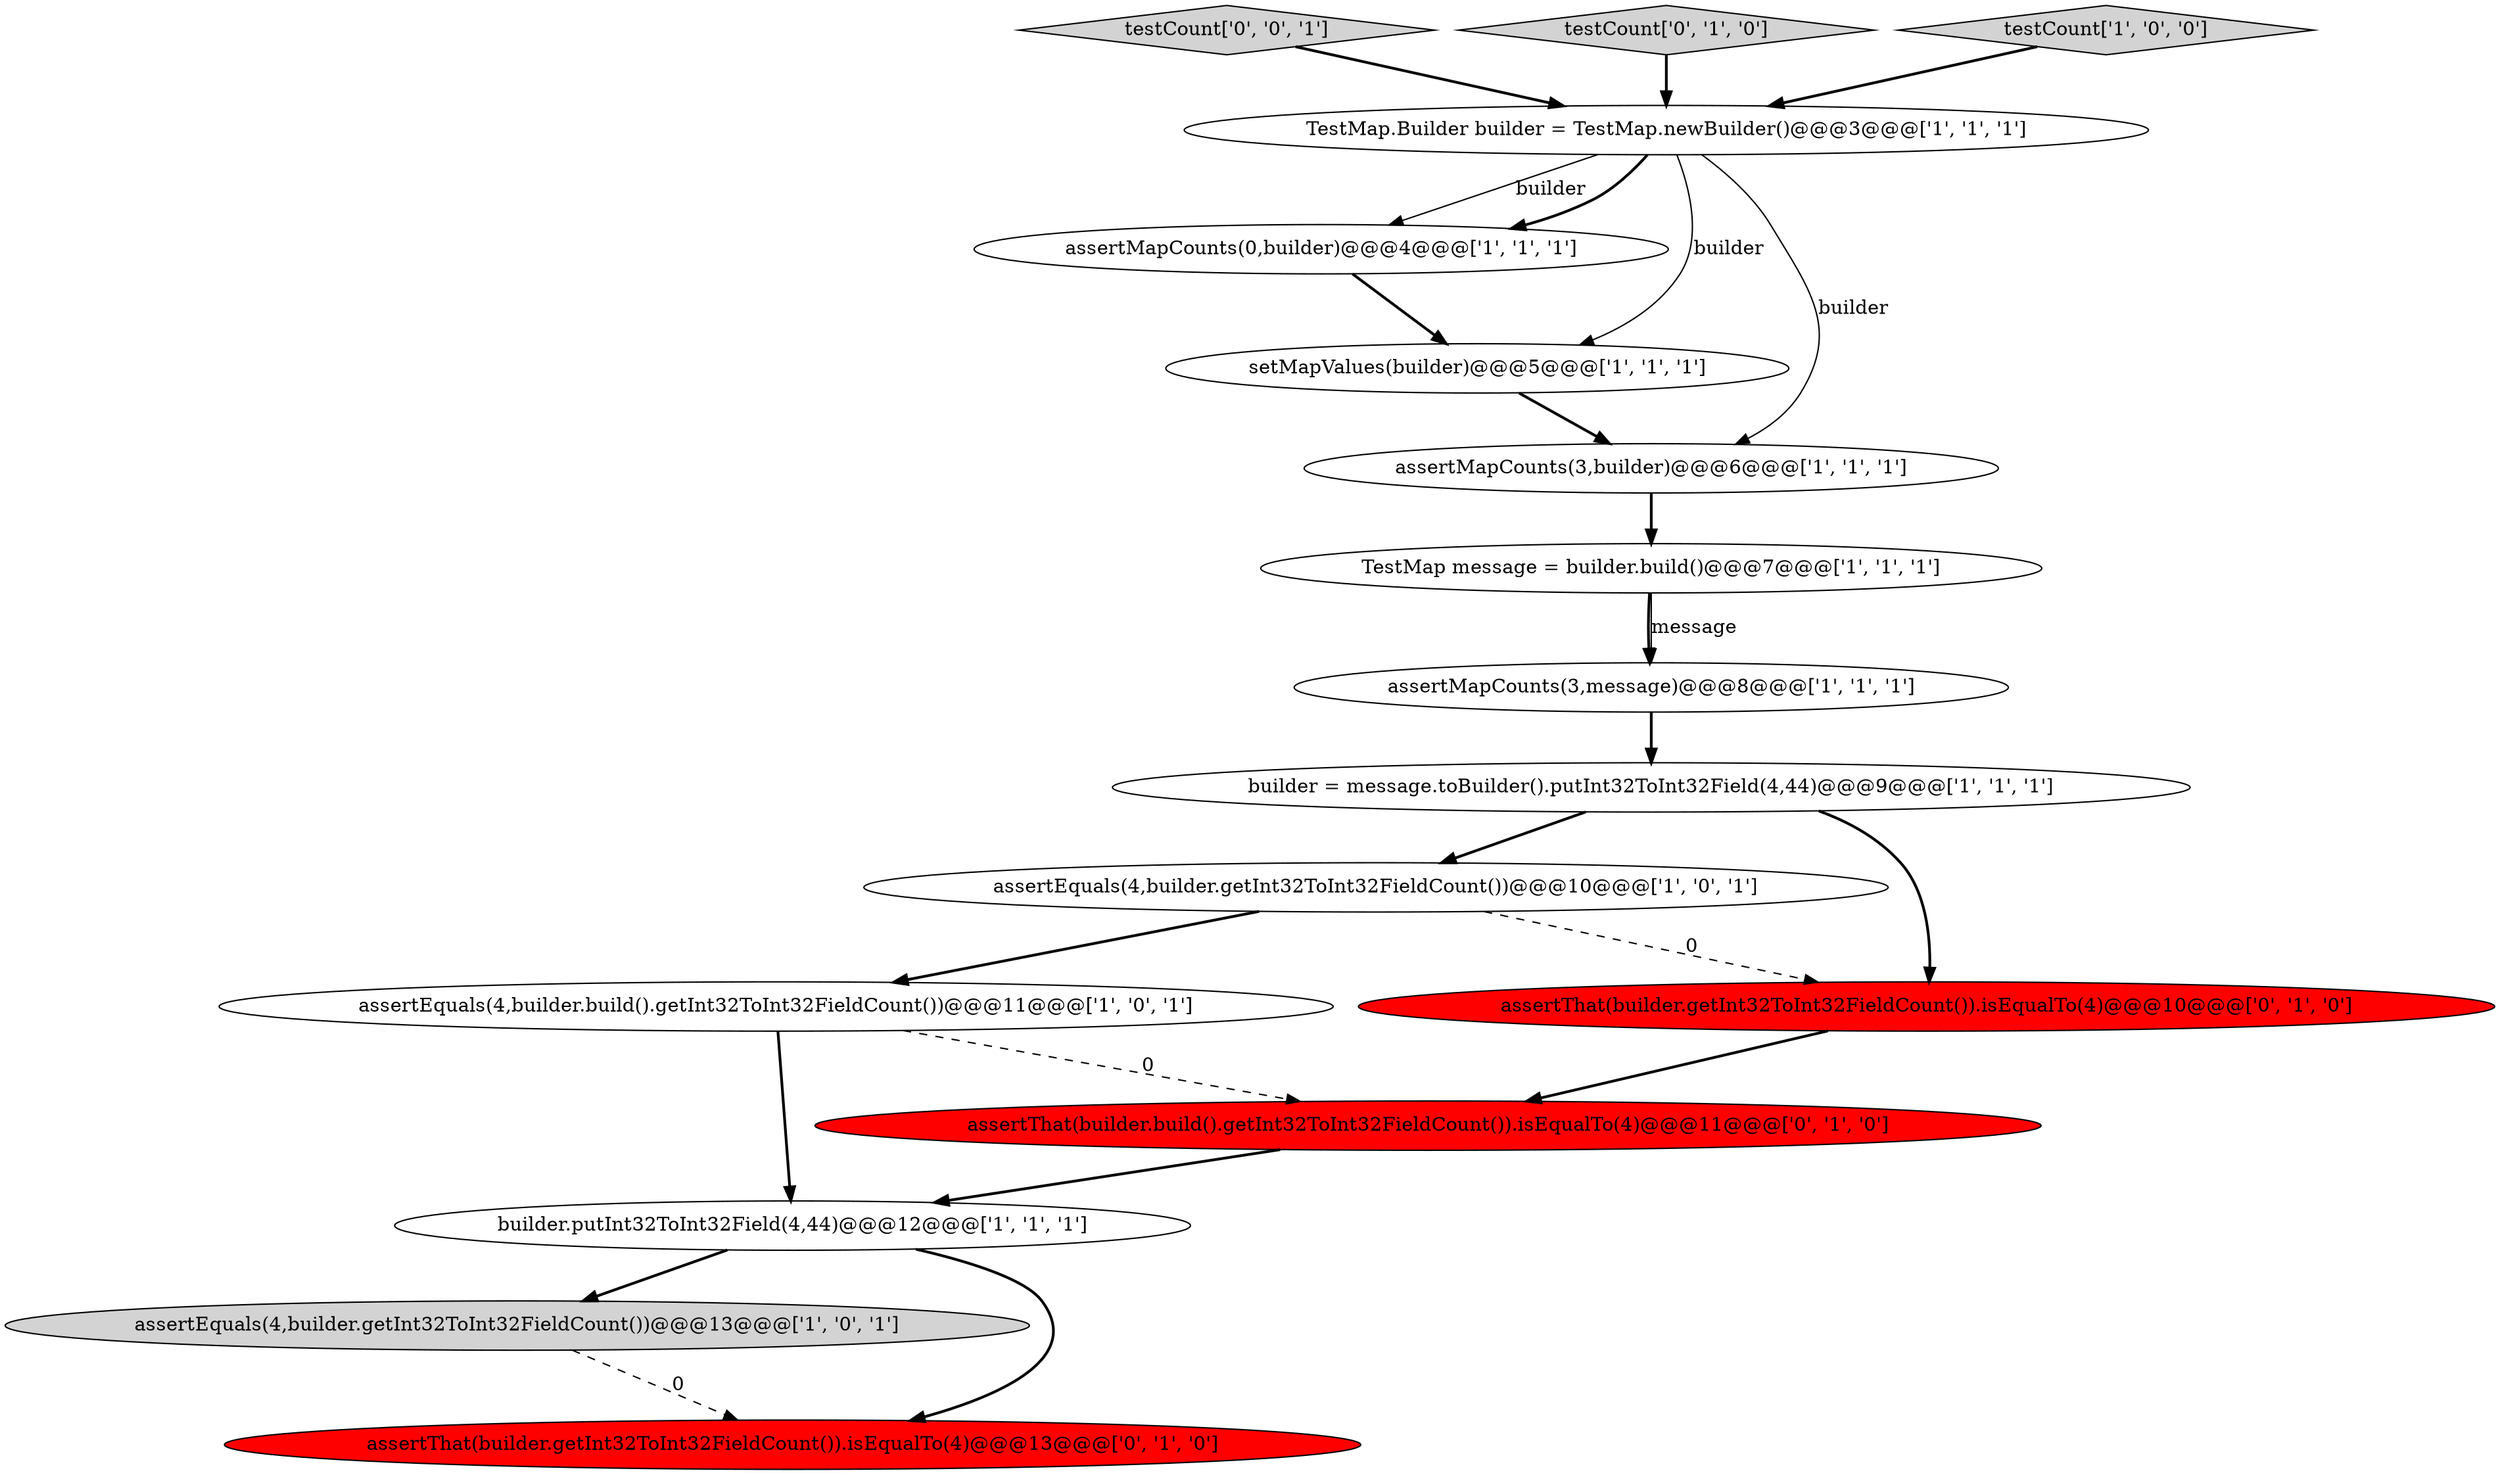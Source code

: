 digraph {
1 [style = filled, label = "assertMapCounts(0,builder)@@@4@@@['1', '1', '1']", fillcolor = white, shape = ellipse image = "AAA0AAABBB1BBB"];
9 [style = filled, label = "assertEquals(4,builder.getInt32ToInt32FieldCount())@@@13@@@['1', '0', '1']", fillcolor = lightgray, shape = ellipse image = "AAA0AAABBB1BBB"];
0 [style = filled, label = "assertEquals(4,builder.getInt32ToInt32FieldCount())@@@10@@@['1', '0', '1']", fillcolor = white, shape = ellipse image = "AAA0AAABBB1BBB"];
8 [style = filled, label = "assertMapCounts(3,builder)@@@6@@@['1', '1', '1']", fillcolor = white, shape = ellipse image = "AAA0AAABBB1BBB"];
15 [style = filled, label = "assertThat(builder.getInt32ToInt32FieldCount()).isEqualTo(4)@@@10@@@['0', '1', '0']", fillcolor = red, shape = ellipse image = "AAA1AAABBB2BBB"];
4 [style = filled, label = "assertMapCounts(3,message)@@@8@@@['1', '1', '1']", fillcolor = white, shape = ellipse image = "AAA0AAABBB1BBB"];
11 [style = filled, label = "TestMap message = builder.build()@@@7@@@['1', '1', '1']", fillcolor = white, shape = ellipse image = "AAA0AAABBB1BBB"];
16 [style = filled, label = "testCount['0', '0', '1']", fillcolor = lightgray, shape = diamond image = "AAA0AAABBB3BBB"];
7 [style = filled, label = "assertEquals(4,builder.build().getInt32ToInt32FieldCount())@@@11@@@['1', '0', '1']", fillcolor = white, shape = ellipse image = "AAA0AAABBB1BBB"];
3 [style = filled, label = "builder.putInt32ToInt32Field(4,44)@@@12@@@['1', '1', '1']", fillcolor = white, shape = ellipse image = "AAA0AAABBB1BBB"];
5 [style = filled, label = "builder = message.toBuilder().putInt32ToInt32Field(4,44)@@@9@@@['1', '1', '1']", fillcolor = white, shape = ellipse image = "AAA0AAABBB1BBB"];
14 [style = filled, label = "testCount['0', '1', '0']", fillcolor = lightgray, shape = diamond image = "AAA0AAABBB2BBB"];
10 [style = filled, label = "testCount['1', '0', '0']", fillcolor = lightgray, shape = diamond image = "AAA0AAABBB1BBB"];
12 [style = filled, label = "assertThat(builder.getInt32ToInt32FieldCount()).isEqualTo(4)@@@13@@@['0', '1', '0']", fillcolor = red, shape = ellipse image = "AAA1AAABBB2BBB"];
13 [style = filled, label = "assertThat(builder.build().getInt32ToInt32FieldCount()).isEqualTo(4)@@@11@@@['0', '1', '0']", fillcolor = red, shape = ellipse image = "AAA1AAABBB2BBB"];
2 [style = filled, label = "setMapValues(builder)@@@5@@@['1', '1', '1']", fillcolor = white, shape = ellipse image = "AAA0AAABBB1BBB"];
6 [style = filled, label = "TestMap.Builder builder = TestMap.newBuilder()@@@3@@@['1', '1', '1']", fillcolor = white, shape = ellipse image = "AAA0AAABBB1BBB"];
6->2 [style = solid, label="builder"];
15->13 [style = bold, label=""];
16->6 [style = bold, label=""];
11->4 [style = bold, label=""];
0->15 [style = dashed, label="0"];
5->15 [style = bold, label=""];
3->12 [style = bold, label=""];
6->1 [style = solid, label="builder"];
10->6 [style = bold, label=""];
7->3 [style = bold, label=""];
0->7 [style = bold, label=""];
3->9 [style = bold, label=""];
6->1 [style = bold, label=""];
13->3 [style = bold, label=""];
5->0 [style = bold, label=""];
7->13 [style = dashed, label="0"];
6->8 [style = solid, label="builder"];
1->2 [style = bold, label=""];
9->12 [style = dashed, label="0"];
8->11 [style = bold, label=""];
11->4 [style = solid, label="message"];
4->5 [style = bold, label=""];
14->6 [style = bold, label=""];
2->8 [style = bold, label=""];
}
